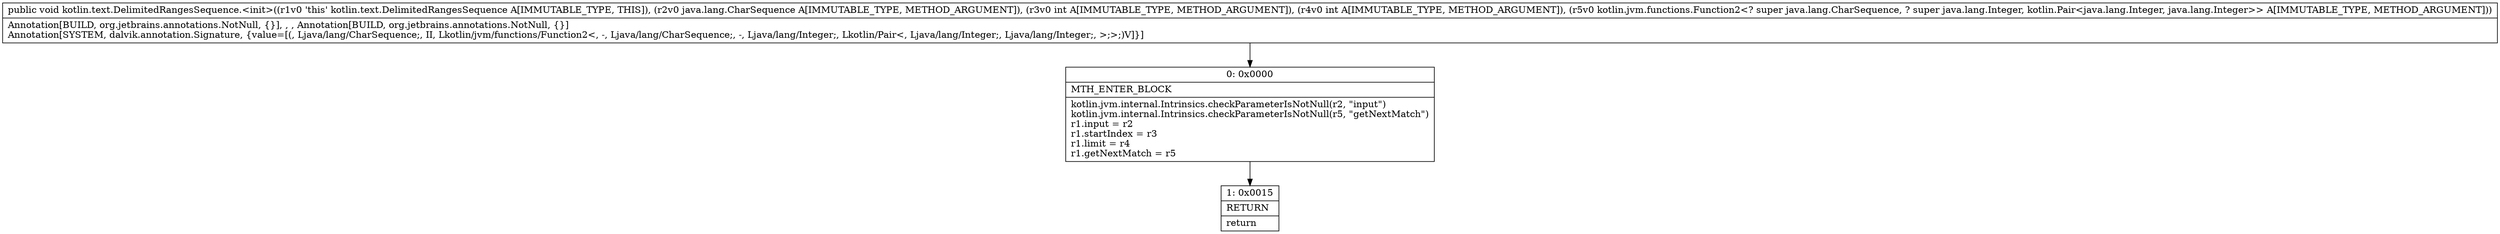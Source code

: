 digraph "CFG forkotlin.text.DelimitedRangesSequence.\<init\>(Ljava\/lang\/CharSequence;IILkotlin\/jvm\/functions\/Function2;)V" {
Node_0 [shape=record,label="{0\:\ 0x0000|MTH_ENTER_BLOCK\l|kotlin.jvm.internal.Intrinsics.checkParameterIsNotNull(r2, \"input\")\lkotlin.jvm.internal.Intrinsics.checkParameterIsNotNull(r5, \"getNextMatch\")\lr1.input = r2\lr1.startIndex = r3\lr1.limit = r4\lr1.getNextMatch = r5\l}"];
Node_1 [shape=record,label="{1\:\ 0x0015|RETURN\l|return\l}"];
MethodNode[shape=record,label="{public void kotlin.text.DelimitedRangesSequence.\<init\>((r1v0 'this' kotlin.text.DelimitedRangesSequence A[IMMUTABLE_TYPE, THIS]), (r2v0 java.lang.CharSequence A[IMMUTABLE_TYPE, METHOD_ARGUMENT]), (r3v0 int A[IMMUTABLE_TYPE, METHOD_ARGUMENT]), (r4v0 int A[IMMUTABLE_TYPE, METHOD_ARGUMENT]), (r5v0 kotlin.jvm.functions.Function2\<? super java.lang.CharSequence, ? super java.lang.Integer, kotlin.Pair\<java.lang.Integer, java.lang.Integer\>\> A[IMMUTABLE_TYPE, METHOD_ARGUMENT]))  | Annotation[BUILD, org.jetbrains.annotations.NotNull, \{\}], , , Annotation[BUILD, org.jetbrains.annotations.NotNull, \{\}]\lAnnotation[SYSTEM, dalvik.annotation.Signature, \{value=[(, Ljava\/lang\/CharSequence;, II, Lkotlin\/jvm\/functions\/Function2\<, \-, Ljava\/lang\/CharSequence;, \-, Ljava\/lang\/Integer;, Lkotlin\/Pair\<, Ljava\/lang\/Integer;, Ljava\/lang\/Integer;, \>;\>;)V]\}]\l}"];
MethodNode -> Node_0;
Node_0 -> Node_1;
}


